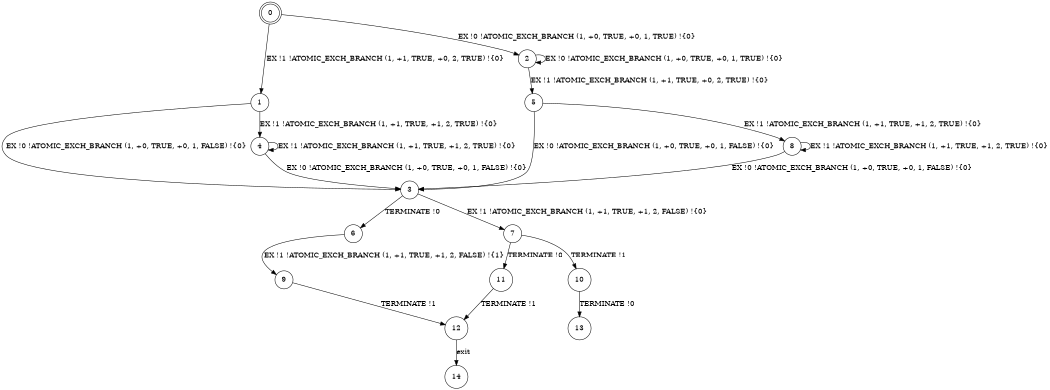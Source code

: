 digraph BCG {
size = "7, 10.5";
center = TRUE;
node [shape = circle];
0 [peripheries = 2];
0 -> 1 [label = "EX !1 !ATOMIC_EXCH_BRANCH (1, +1, TRUE, +0, 2, TRUE) !{0}"];
0 -> 2 [label = "EX !0 !ATOMIC_EXCH_BRANCH (1, +0, TRUE, +0, 1, TRUE) !{0}"];
1 -> 3 [label = "EX !0 !ATOMIC_EXCH_BRANCH (1, +0, TRUE, +0, 1, FALSE) !{0}"];
1 -> 4 [label = "EX !1 !ATOMIC_EXCH_BRANCH (1, +1, TRUE, +1, 2, TRUE) !{0}"];
2 -> 5 [label = "EX !1 !ATOMIC_EXCH_BRANCH (1, +1, TRUE, +0, 2, TRUE) !{0}"];
2 -> 2 [label = "EX !0 !ATOMIC_EXCH_BRANCH (1, +0, TRUE, +0, 1, TRUE) !{0}"];
3 -> 6 [label = "TERMINATE !0"];
3 -> 7 [label = "EX !1 !ATOMIC_EXCH_BRANCH (1, +1, TRUE, +1, 2, FALSE) !{0}"];
4 -> 3 [label = "EX !0 !ATOMIC_EXCH_BRANCH (1, +0, TRUE, +0, 1, FALSE) !{0}"];
4 -> 4 [label = "EX !1 !ATOMIC_EXCH_BRANCH (1, +1, TRUE, +1, 2, TRUE) !{0}"];
5 -> 8 [label = "EX !1 !ATOMIC_EXCH_BRANCH (1, +1, TRUE, +1, 2, TRUE) !{0}"];
5 -> 3 [label = "EX !0 !ATOMIC_EXCH_BRANCH (1, +0, TRUE, +0, 1, FALSE) !{0}"];
6 -> 9 [label = "EX !1 !ATOMIC_EXCH_BRANCH (1, +1, TRUE, +1, 2, FALSE) !{1}"];
7 -> 10 [label = "TERMINATE !1"];
7 -> 11 [label = "TERMINATE !0"];
8 -> 8 [label = "EX !1 !ATOMIC_EXCH_BRANCH (1, +1, TRUE, +1, 2, TRUE) !{0}"];
8 -> 3 [label = "EX !0 !ATOMIC_EXCH_BRANCH (1, +0, TRUE, +0, 1, FALSE) !{0}"];
9 -> 12 [label = "TERMINATE !1"];
10 -> 13 [label = "TERMINATE !0"];
11 -> 12 [label = "TERMINATE !1"];
12 -> 14 [label = "exit"];
}
